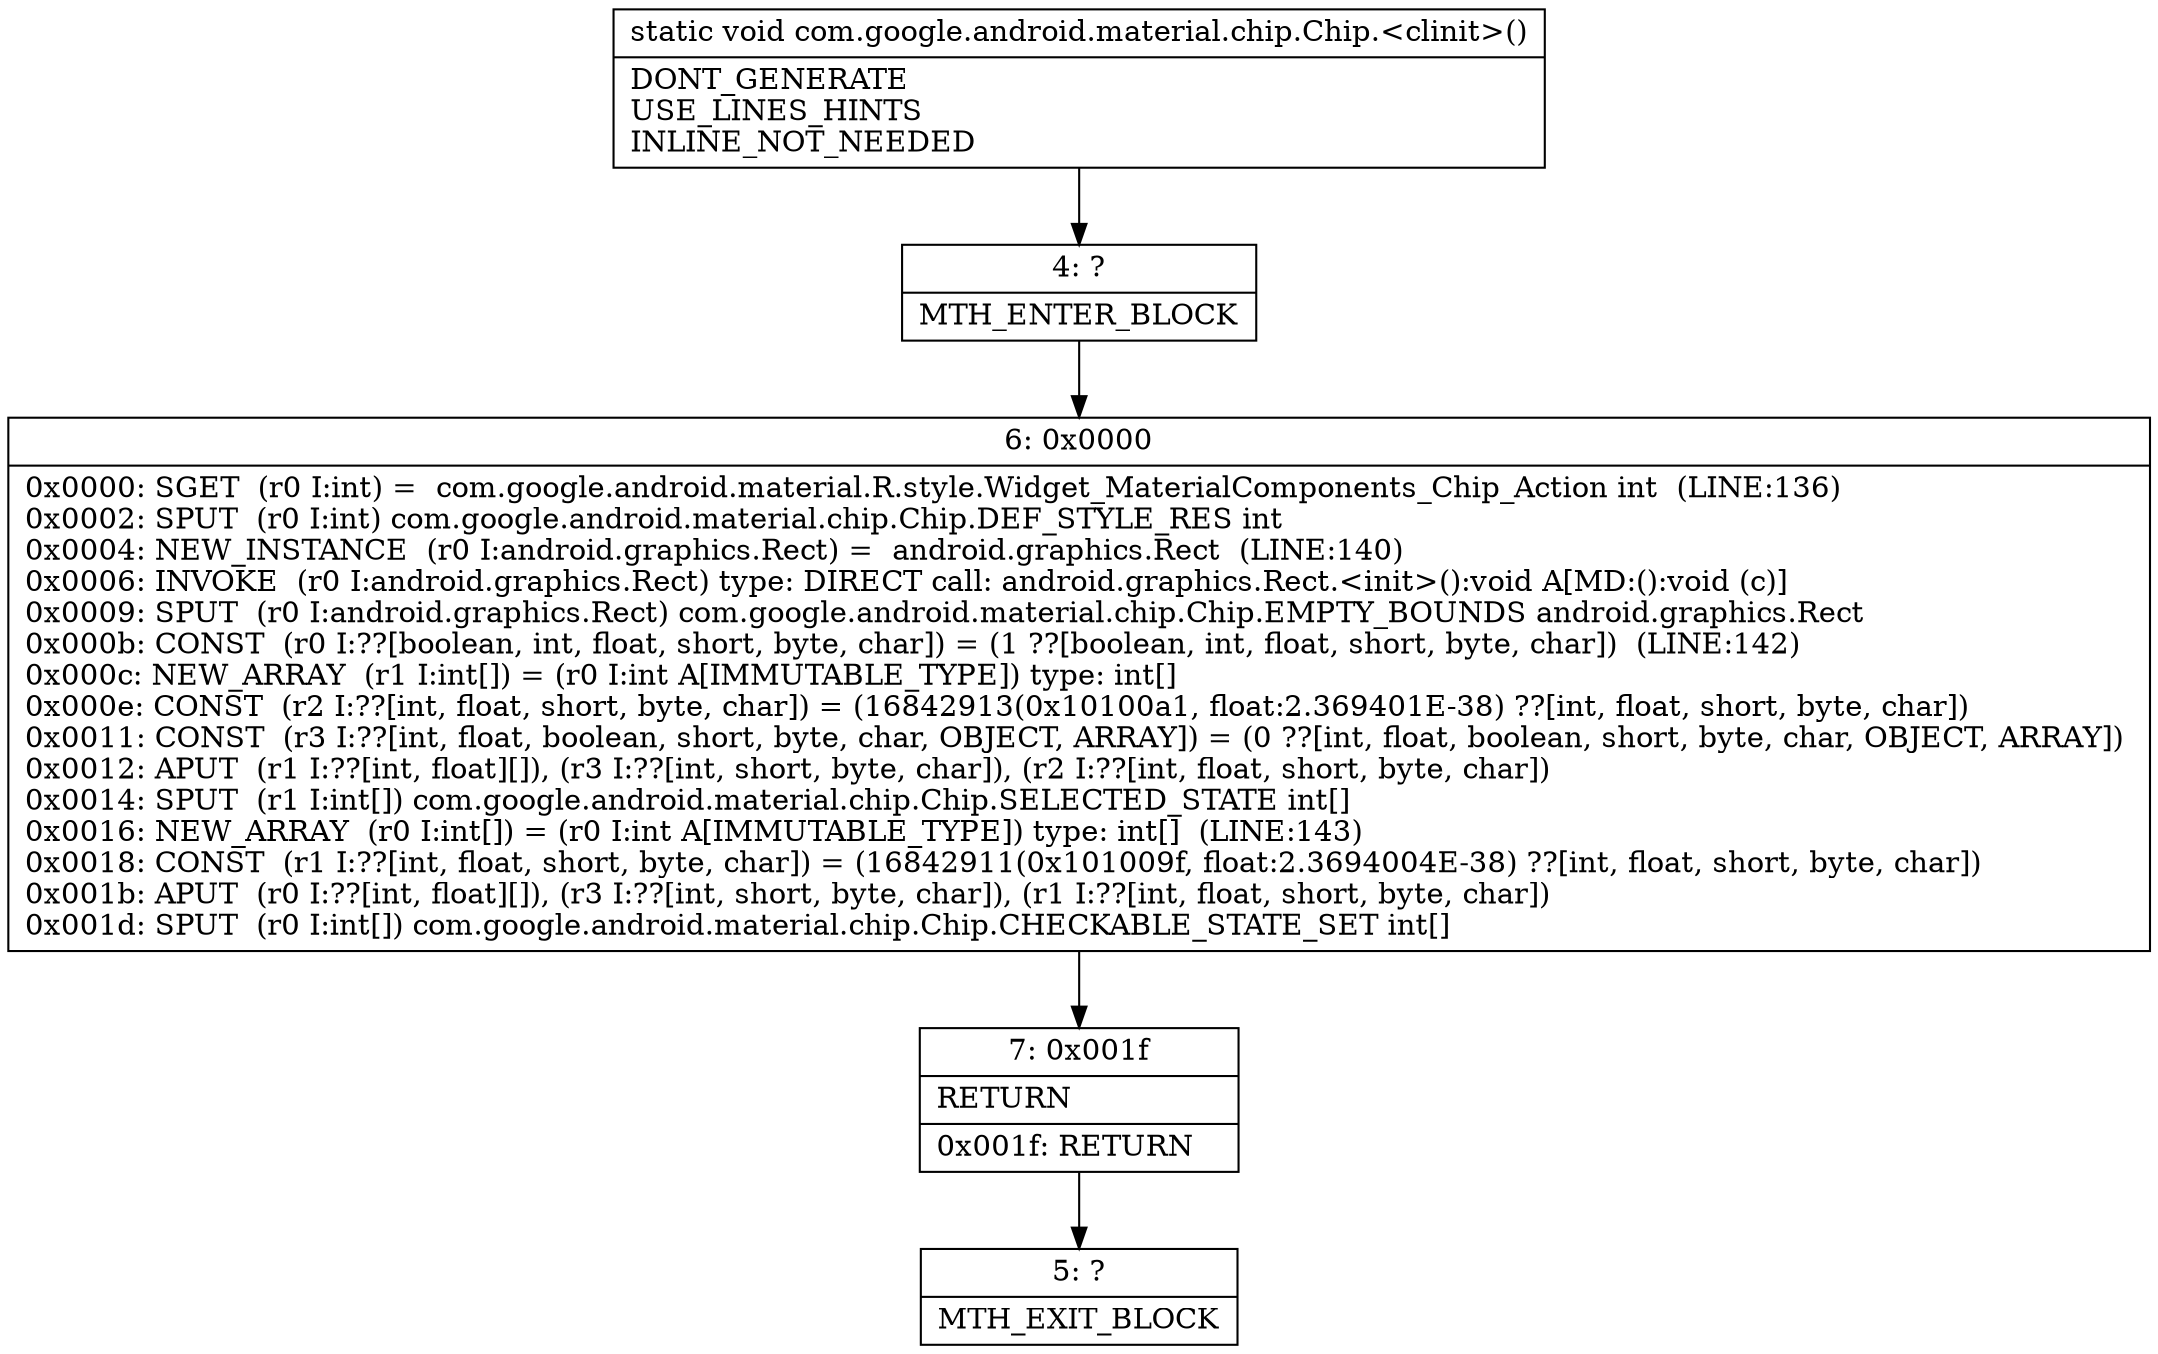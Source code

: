 digraph "CFG forcom.google.android.material.chip.Chip.\<clinit\>()V" {
Node_4 [shape=record,label="{4\:\ ?|MTH_ENTER_BLOCK\l}"];
Node_6 [shape=record,label="{6\:\ 0x0000|0x0000: SGET  (r0 I:int) =  com.google.android.material.R.style.Widget_MaterialComponents_Chip_Action int  (LINE:136)\l0x0002: SPUT  (r0 I:int) com.google.android.material.chip.Chip.DEF_STYLE_RES int \l0x0004: NEW_INSTANCE  (r0 I:android.graphics.Rect) =  android.graphics.Rect  (LINE:140)\l0x0006: INVOKE  (r0 I:android.graphics.Rect) type: DIRECT call: android.graphics.Rect.\<init\>():void A[MD:():void (c)]\l0x0009: SPUT  (r0 I:android.graphics.Rect) com.google.android.material.chip.Chip.EMPTY_BOUNDS android.graphics.Rect \l0x000b: CONST  (r0 I:??[boolean, int, float, short, byte, char]) = (1 ??[boolean, int, float, short, byte, char])  (LINE:142)\l0x000c: NEW_ARRAY  (r1 I:int[]) = (r0 I:int A[IMMUTABLE_TYPE]) type: int[] \l0x000e: CONST  (r2 I:??[int, float, short, byte, char]) = (16842913(0x10100a1, float:2.369401E\-38) ??[int, float, short, byte, char]) \l0x0011: CONST  (r3 I:??[int, float, boolean, short, byte, char, OBJECT, ARRAY]) = (0 ??[int, float, boolean, short, byte, char, OBJECT, ARRAY]) \l0x0012: APUT  (r1 I:??[int, float][]), (r3 I:??[int, short, byte, char]), (r2 I:??[int, float, short, byte, char]) \l0x0014: SPUT  (r1 I:int[]) com.google.android.material.chip.Chip.SELECTED_STATE int[] \l0x0016: NEW_ARRAY  (r0 I:int[]) = (r0 I:int A[IMMUTABLE_TYPE]) type: int[]  (LINE:143)\l0x0018: CONST  (r1 I:??[int, float, short, byte, char]) = (16842911(0x101009f, float:2.3694004E\-38) ??[int, float, short, byte, char]) \l0x001b: APUT  (r0 I:??[int, float][]), (r3 I:??[int, short, byte, char]), (r1 I:??[int, float, short, byte, char]) \l0x001d: SPUT  (r0 I:int[]) com.google.android.material.chip.Chip.CHECKABLE_STATE_SET int[] \l}"];
Node_7 [shape=record,label="{7\:\ 0x001f|RETURN\l|0x001f: RETURN   \l}"];
Node_5 [shape=record,label="{5\:\ ?|MTH_EXIT_BLOCK\l}"];
MethodNode[shape=record,label="{static void com.google.android.material.chip.Chip.\<clinit\>()  | DONT_GENERATE\lUSE_LINES_HINTS\lINLINE_NOT_NEEDED\l}"];
MethodNode -> Node_4;Node_4 -> Node_6;
Node_6 -> Node_7;
Node_7 -> Node_5;
}

